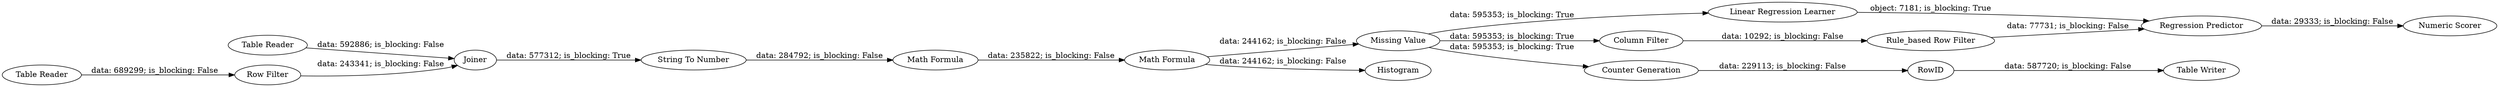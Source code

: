 digraph {
	"8202211153229717699_12" [label="Regression Predictor"]
	"8202211153229717699_10" [label="Numeric Scorer"]
	"8202211153229717699_21" [label="Table Writer"]
	"8202211153229717699_11" [label="Missing Value"]
	"8202211153229717699_18" [label="Rule_based Row Filter"]
	"8202211153229717699_20" [label=RowID]
	"8202211153229717699_17" [label="Column Filter"]
	"8202211153229717699_16" [label="Table Reader"]
	"8202211153229717699_19" [label="Counter Generation"]
	"8202211153229717699_5" [label="String To Number"]
	"8202211153229717699_6" [label="Math Formula"]
	"8202211153229717699_15" [label="Table Reader"]
	"8202211153229717699_8" [label="Linear Regression Learner"]
	"8202211153229717699_4" [label=Joiner]
	"8202211153229717699_3" [label="Row Filter"]
	"8202211153229717699_7" [label="Math Formula"]
	"8202211153229717699_9" [label=Histogram]
	"8202211153229717699_11" -> "8202211153229717699_17" [label="data: 595353; is_blocking: True"]
	"8202211153229717699_18" -> "8202211153229717699_12" [label="data: 77731; is_blocking: False"]
	"8202211153229717699_11" -> "8202211153229717699_19" [label="data: 595353; is_blocking: True"]
	"8202211153229717699_5" -> "8202211153229717699_6" [label="data: 284792; is_blocking: False"]
	"8202211153229717699_4" -> "8202211153229717699_5" [label="data: 577312; is_blocking: True"]
	"8202211153229717699_15" -> "8202211153229717699_4" [label="data: 592886; is_blocking: False"]
	"8202211153229717699_19" -> "8202211153229717699_20" [label="data: 229113; is_blocking: False"]
	"8202211153229717699_20" -> "8202211153229717699_21" [label="data: 587720; is_blocking: False"]
	"8202211153229717699_11" -> "8202211153229717699_8" [label="data: 595353; is_blocking: True"]
	"8202211153229717699_12" -> "8202211153229717699_10" [label="data: 29333; is_blocking: False"]
	"8202211153229717699_16" -> "8202211153229717699_3" [label="data: 689299; is_blocking: False"]
	"8202211153229717699_3" -> "8202211153229717699_4" [label="data: 243341; is_blocking: False"]
	"8202211153229717699_8" -> "8202211153229717699_12" [label="object: 7181; is_blocking: True"]
	"8202211153229717699_6" -> "8202211153229717699_7" [label="data: 235822; is_blocking: False"]
	"8202211153229717699_17" -> "8202211153229717699_18" [label="data: 10292; is_blocking: False"]
	"8202211153229717699_7" -> "8202211153229717699_11" [label="data: 244162; is_blocking: False"]
	"8202211153229717699_7" -> "8202211153229717699_9" [label="data: 244162; is_blocking: False"]
	rankdir=LR
}
